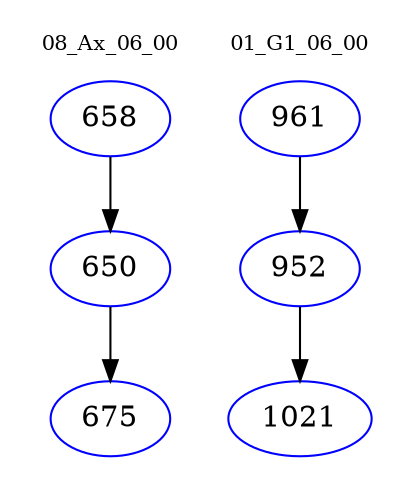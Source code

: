 digraph{
subgraph cluster_0 {
color = white
label = "08_Ax_06_00";
fontsize=10;
T0_658 [label="658", color="blue"]
T0_658 -> T0_650 [color="black"]
T0_650 [label="650", color="blue"]
T0_650 -> T0_675 [color="black"]
T0_675 [label="675", color="blue"]
}
subgraph cluster_1 {
color = white
label = "01_G1_06_00";
fontsize=10;
T1_961 [label="961", color="blue"]
T1_961 -> T1_952 [color="black"]
T1_952 [label="952", color="blue"]
T1_952 -> T1_1021 [color="black"]
T1_1021 [label="1021", color="blue"]
}
}
